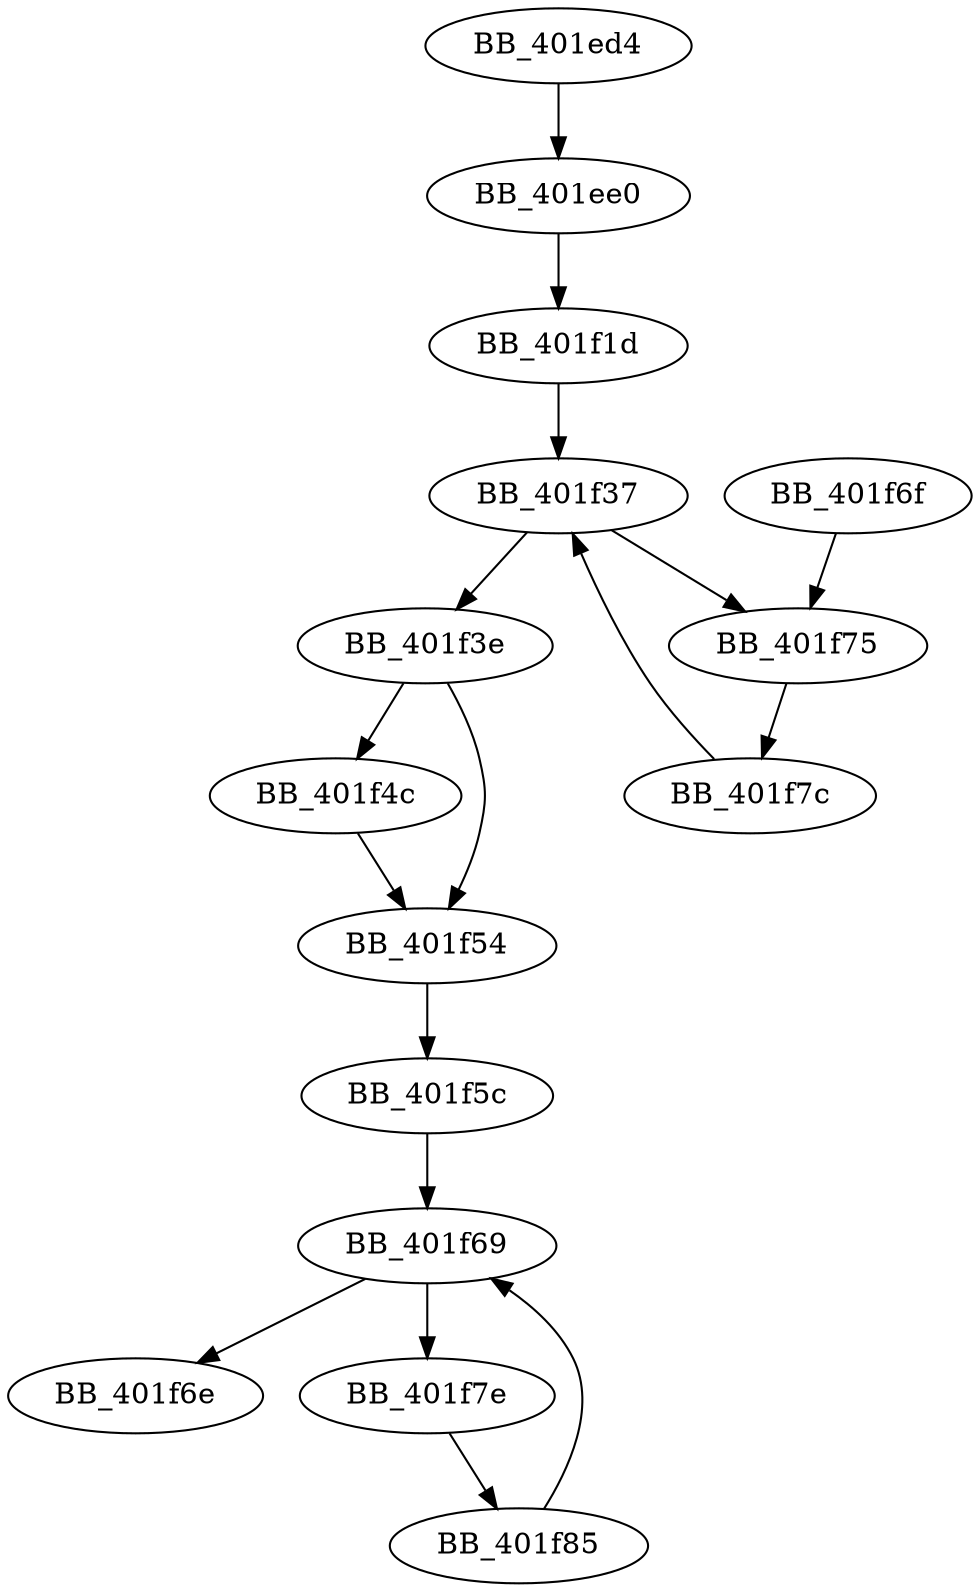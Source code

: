DiGraph __initptd{
BB_401ed4->BB_401ee0
BB_401ee0->BB_401f1d
BB_401f1d->BB_401f37
BB_401f37->BB_401f3e
BB_401f37->BB_401f75
BB_401f3e->BB_401f4c
BB_401f3e->BB_401f54
BB_401f4c->BB_401f54
BB_401f54->BB_401f5c
BB_401f5c->BB_401f69
BB_401f69->BB_401f6e
BB_401f69->BB_401f7e
BB_401f6f->BB_401f75
BB_401f75->BB_401f7c
BB_401f7c->BB_401f37
BB_401f7e->BB_401f85
BB_401f85->BB_401f69
}
